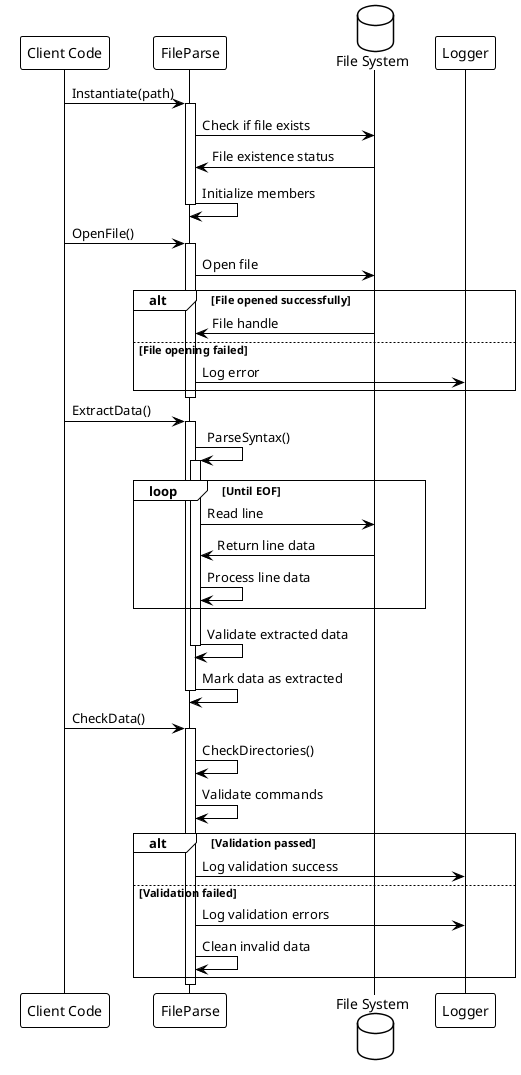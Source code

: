 @startuml fileparse
!theme plain

participant "Client Code" as client
participant "FileParse" as fp
database "File System" as fs
participant "Logger" as log

client -> fp : Instantiate(path)
activate fp
fp -> fs : Check if file exists
fs -> fp : File existence status
fp -> fp : Initialize members
deactivate fp

client -> fp : OpenFile()
activate fp
fp -> fs : Open file
alt File opened successfully
    fs -> fp : File handle
else File opening failed
    fp -> log : Log error
end
deactivate fp

client -> fp : ExtractData()
activate fp
fp -> fp : ParseSyntax()
activate fp
loop Until EOF
    fp -> fs : Read line
    fs -> fp : Return line data
    fp -> fp : Process line data
end
fp -> fp : Validate extracted data
deactivate fp
fp -> fp : Mark data as extracted
deactivate fp

client -> fp : CheckData()
activate fp
fp -> fp : CheckDirectories()
fp -> fp : Validate commands
alt Validation passed
    fp -> log : Log validation success
else Validation failed
    fp -> log : Log validation errors
    fp -> fp : Clean invalid data
end
deactivate fp

@enduml

